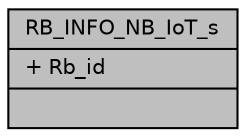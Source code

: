 digraph "RB_INFO_NB_IoT_s"
{
 // LATEX_PDF_SIZE
  edge [fontname="Helvetica",fontsize="10",labelfontname="Helvetica",labelfontsize="10"];
  node [fontname="Helvetica",fontsize="10",shape=record];
  Node1 [label="{RB_INFO_NB_IoT_s\n|+ Rb_id\l|}",height=0.2,width=0.4,color="black", fillcolor="grey75", style="filled", fontcolor="black",tooltip=" "];
}
